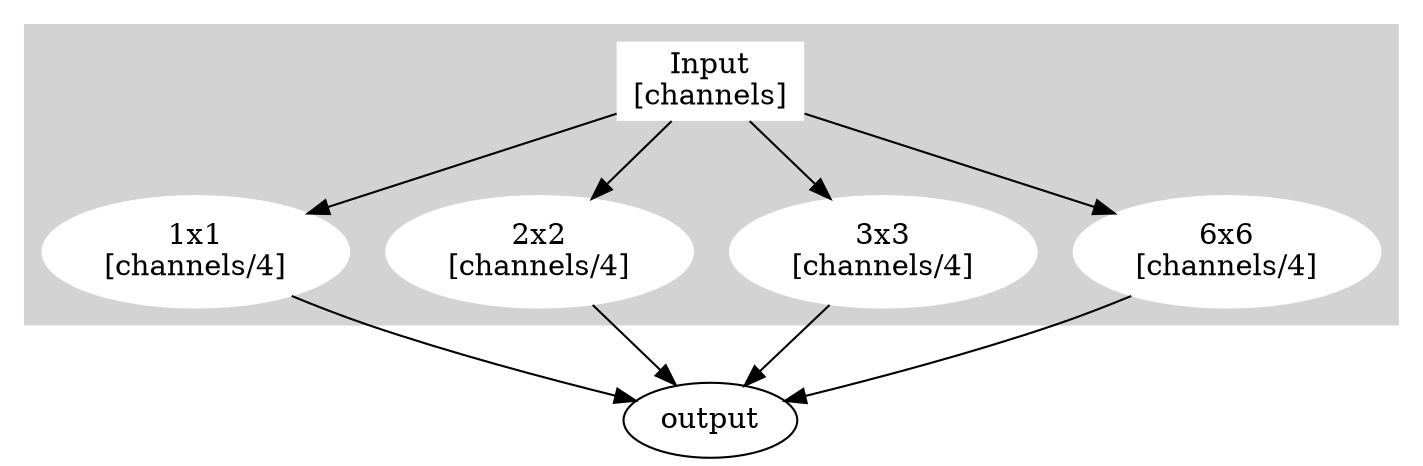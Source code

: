 // PSP Module
digraph {
	subgraph cluster1 {
		node [color=white style=filled]
		color=lightgrey style=filled
		input -> prior_1x1
		input -> prior_2x2
		input -> prior_3x3
		input -> prior_6x6
		input [label="Input
[channels]" shape=plaintext]
		prior_1x1 [label="1x1
[channels/4]"]
		prior_2x2 [label="2x2
[channels/4]"]
		prior_3x3 [label="3x3
[channels/4]"]
		prior_6x6 [label="6x6
[channels/4]"]
	}
	prior_1x1 -> output
	prior_2x2 -> output
	prior_3x3 -> output
	prior_6x6 -> output
}
